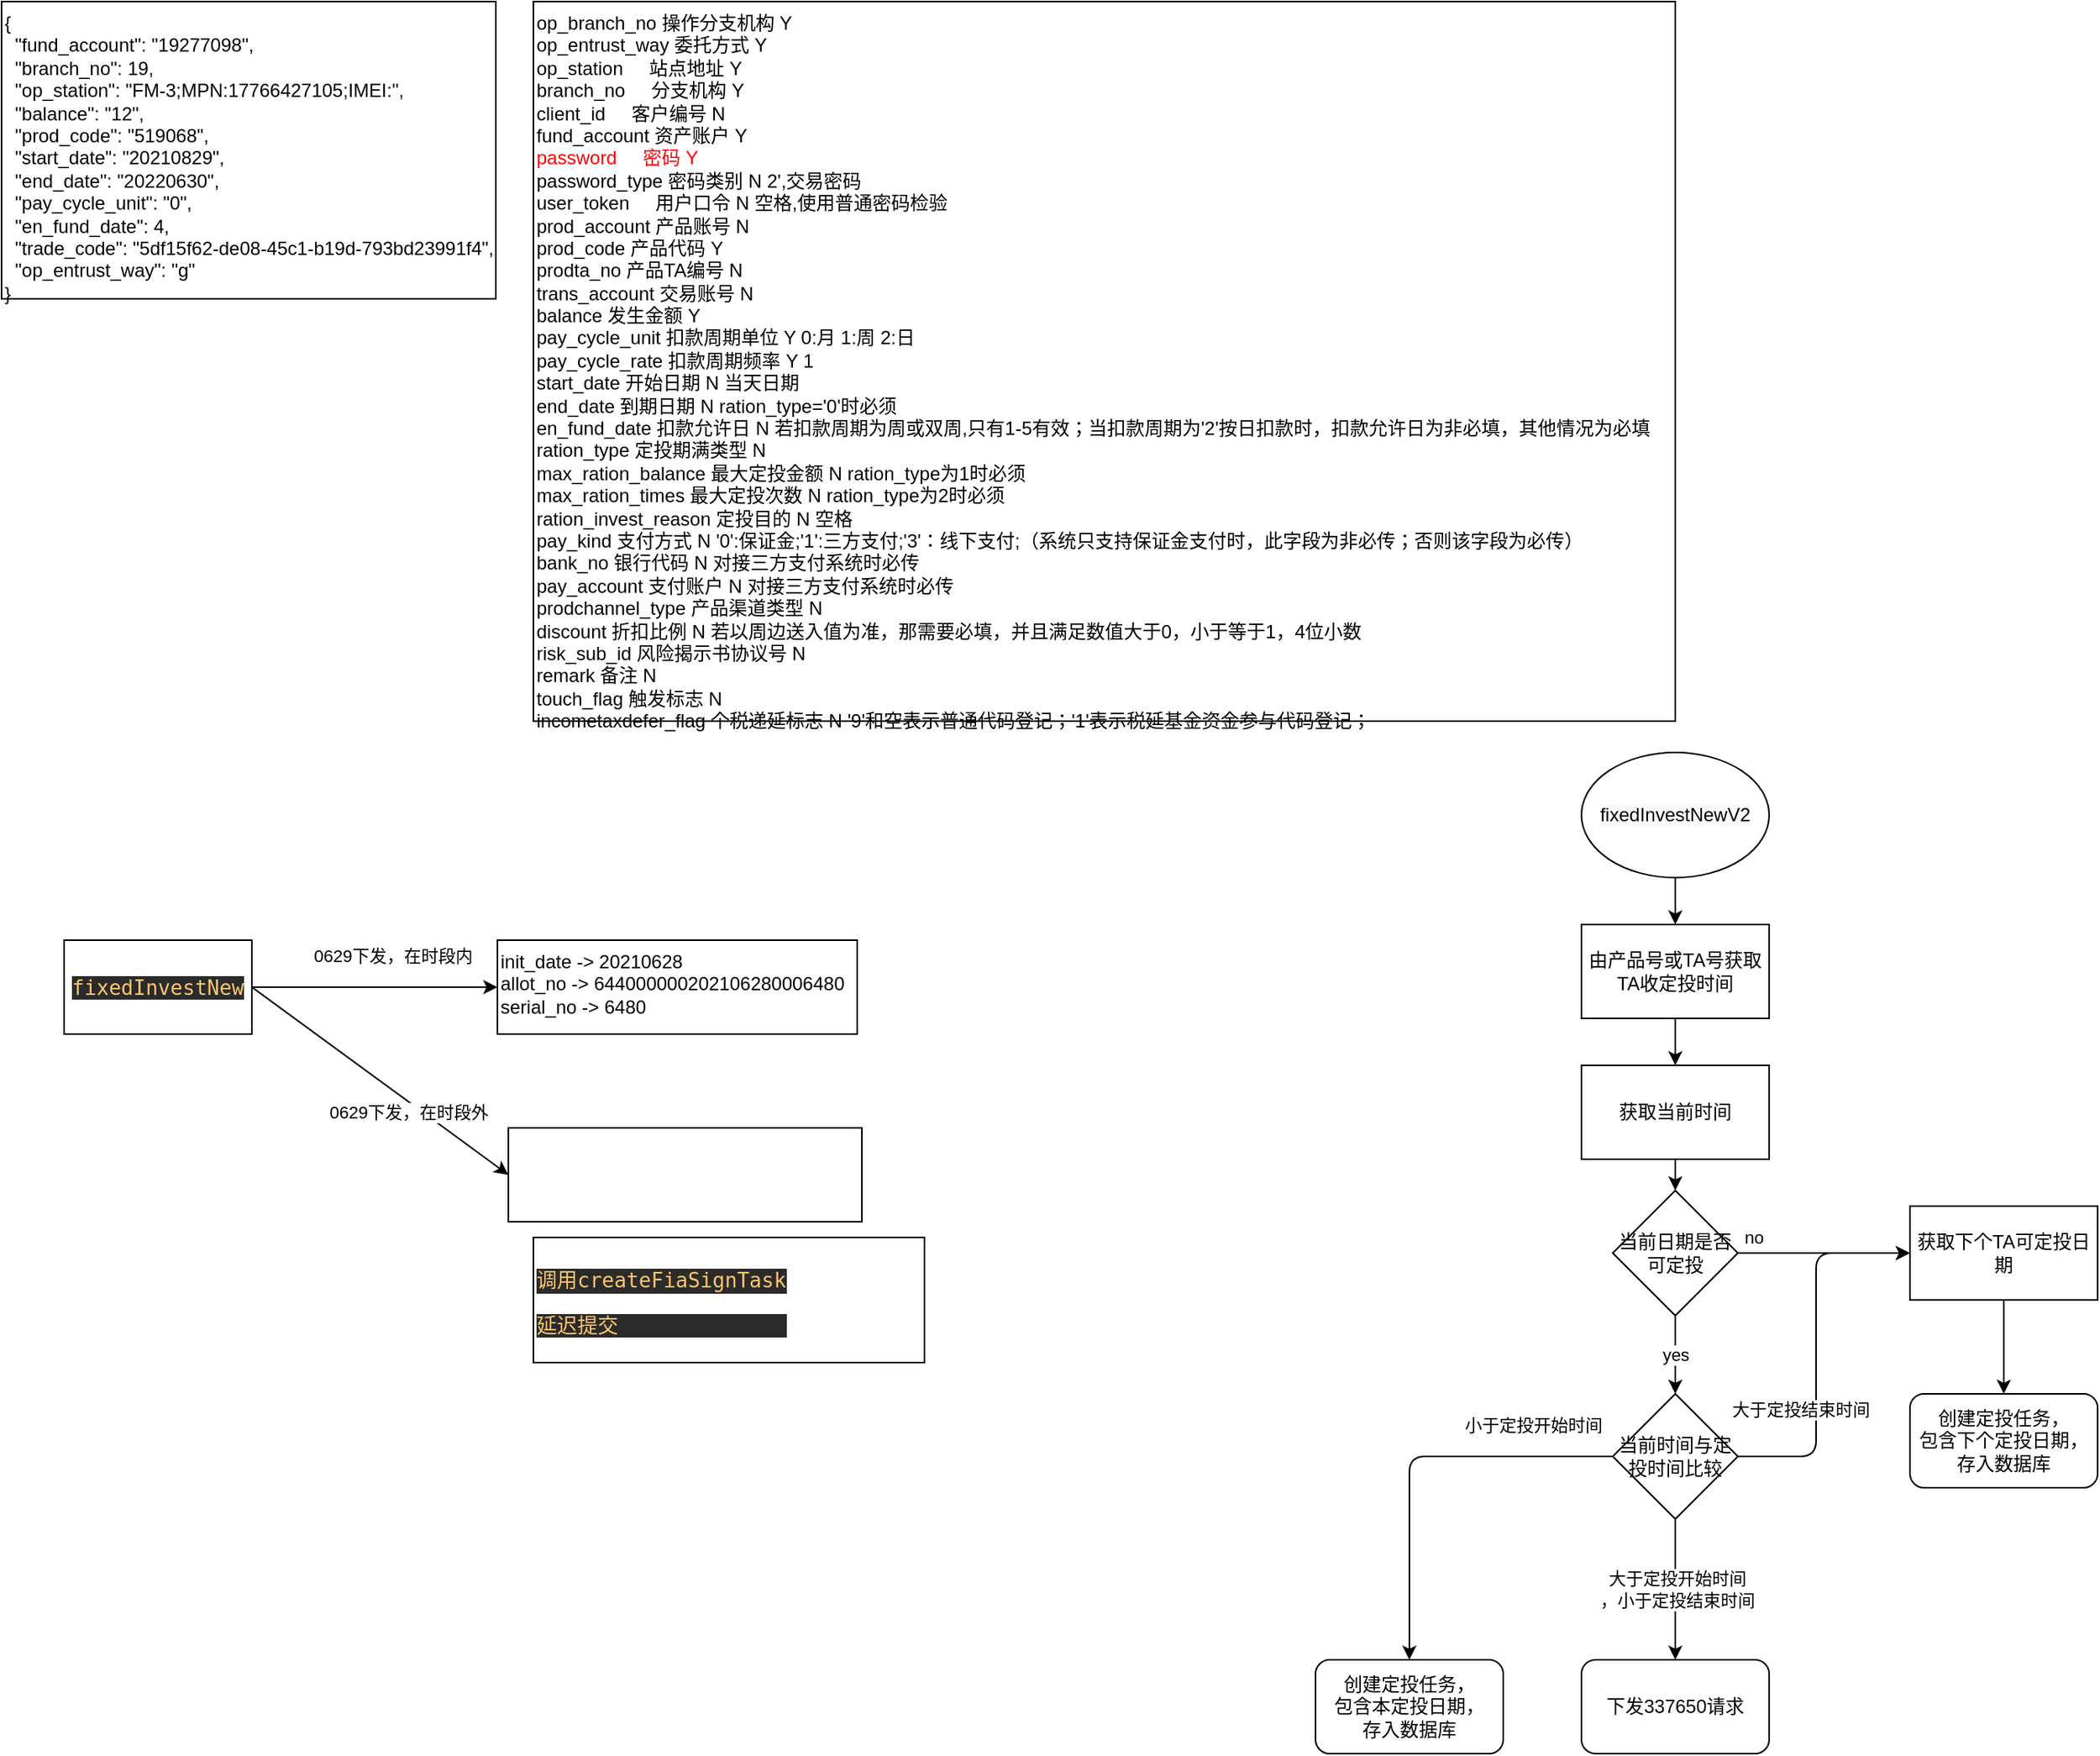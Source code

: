 <mxfile version="14.8.1" type="github">
  <diagram id="YW4IahLpEKhzY00MQ2ns" name="Page-1">
    <mxGraphModel dx="920" dy="551" grid="1" gridSize="10" guides="1" tooltips="1" connect="1" arrows="1" fold="1" page="1" pageScale="1" pageWidth="827" pageHeight="1169" math="0" shadow="0">
      <root>
        <mxCell id="0" />
        <mxCell id="1" parent="0" />
        <mxCell id="eclmrbbeuG5zvKfWPDYI-1" value="&lt;pre style=&quot;background-color: #2b2b2b ; color: #a9b7c6 ; font-family: &amp;#34;jetbrains mono&amp;#34; , monospace ; font-size: 9.8pt&quot;&gt;&lt;span style=&quot;color: #ffc66d&quot;&gt;fixedInvestNew&lt;/span&gt;&lt;/pre&gt;" style="rounded=0;whiteSpace=wrap;html=1;" vertex="1" parent="1">
          <mxGeometry x="50" y="600" width="120" height="60" as="geometry" />
        </mxCell>
        <mxCell id="eclmrbbeuG5zvKfWPDYI-3" value="init_date -&amp;gt; 20210628&lt;br&gt;allot_no -&amp;gt; 644000000202106280006480&lt;br&gt;serial_no -&amp;gt; 6480" style="rounded=0;whiteSpace=wrap;html=1;align=left;verticalAlign=top;" vertex="1" parent="1">
          <mxGeometry x="327" y="600" width="230" height="60" as="geometry" />
        </mxCell>
        <mxCell id="eclmrbbeuG5zvKfWPDYI-5" value="0629下发，在时段内" style="endArrow=classic;html=1;exitX=1;exitY=0.5;exitDx=0;exitDy=0;entryX=0;entryY=0.5;entryDx=0;entryDy=0;" edge="1" parent="1" source="eclmrbbeuG5zvKfWPDYI-1" target="eclmrbbeuG5zvKfWPDYI-3">
          <mxGeometry x="0.146" y="20" width="50" height="50" relative="1" as="geometry">
            <mxPoint x="230" y="660" as="sourcePoint" />
            <mxPoint x="310" y="630" as="targetPoint" />
            <mxPoint as="offset" />
          </mxGeometry>
        </mxCell>
        <mxCell id="eclmrbbeuG5zvKfWPDYI-6" value="&lt;pre style=&quot;background-color: #2b2b2b ; color: #a9b7c6 ; font-family: &amp;#34;jetbrains mono&amp;#34; , monospace ; font-size: 9.8pt&quot;&gt;&lt;br&gt;&lt;/pre&gt;" style="rounded=0;whiteSpace=wrap;html=1;align=left;verticalAlign=top;" vertex="1" parent="1">
          <mxGeometry x="334" y="720" width="226" height="60" as="geometry" />
        </mxCell>
        <mxCell id="eclmrbbeuG5zvKfWPDYI-7" value="" style="endArrow=classic;html=1;exitX=1;exitY=0.5;exitDx=0;exitDy=0;entryX=0;entryY=0.5;entryDx=0;entryDy=0;" edge="1" parent="1" source="eclmrbbeuG5zvKfWPDYI-1" target="eclmrbbeuG5zvKfWPDYI-6">
          <mxGeometry width="50" height="50" relative="1" as="geometry">
            <mxPoint x="190" y="800" as="sourcePoint" />
            <mxPoint x="240" y="750" as="targetPoint" />
          </mxGeometry>
        </mxCell>
        <mxCell id="eclmrbbeuG5zvKfWPDYI-11" value="0629下发，在时段外" style="edgeLabel;html=1;align=center;verticalAlign=middle;resizable=0;points=[];" vertex="1" connectable="0" parent="eclmrbbeuG5zvKfWPDYI-7">
          <mxGeometry x="0.303" y="2" relative="1" as="geometry">
            <mxPoint x="-8" y="3" as="offset" />
          </mxGeometry>
        </mxCell>
        <mxCell id="eclmrbbeuG5zvKfWPDYI-12" value="&lt;div&gt;{&lt;/div&gt;&lt;div&gt;&amp;nbsp; &quot;fund_account&quot;: &quot;19277098&quot;,&lt;/div&gt;&lt;div&gt;&amp;nbsp; &quot;branch_no&quot;: 19,&lt;/div&gt;&lt;div&gt;&amp;nbsp; &quot;op_station&quot;: &quot;FM-3;MPN:17766427105;IMEI:&quot;,&lt;/div&gt;&lt;div&gt;&amp;nbsp; &quot;balance&quot;: &quot;12&quot;,&lt;/div&gt;&lt;div&gt;&amp;nbsp; &quot;prod_code&quot;: &quot;519068&quot;,&lt;/div&gt;&lt;div&gt;&amp;nbsp; &quot;start_date&quot;: &quot;20210829&quot;,&lt;/div&gt;&lt;div&gt;&amp;nbsp; &quot;end_date&quot;: &quot;20220630&quot;,&lt;/div&gt;&lt;div&gt;&amp;nbsp; &quot;pay_cycle_unit&quot;: &quot;0&quot;,&lt;/div&gt;&lt;div&gt;&amp;nbsp; &quot;en_fund_date&quot;: 4,&lt;/div&gt;&lt;div&gt;&amp;nbsp; &quot;trade_code&quot;: &quot;5df15f62-de08-45c1-b19d-793bd23991f4&quot;,&lt;/div&gt;&lt;div&gt;&amp;nbsp; &quot;op_entrust_way&quot;: &quot;g&quot;&lt;/div&gt;&lt;div&gt;}&lt;/div&gt;" style="rounded=0;whiteSpace=wrap;html=1;align=left;verticalAlign=top;" vertex="1" parent="1">
          <mxGeometry x="10" width="316" height="190" as="geometry" />
        </mxCell>
        <mxCell id="eclmrbbeuG5zvKfWPDYI-13" value="op_branch_no			操作分支机构		Y	&lt;br&gt;op_entrust_way			委托方式			Y	&lt;br&gt;op_station	&amp;nbsp; &amp;nbsp; 		站点地址			Y	&lt;br&gt;branch_no	&amp;nbsp; &amp;nbsp; 		分支机构			Y	&lt;br&gt;client_id	&amp;nbsp; &amp;nbsp; 		客户编号			N	&lt;br&gt;fund_account			资产账户			Y	&lt;br&gt;&lt;font color=&quot;#ff0000&quot;&gt;password	&amp;nbsp; &amp;nbsp; 		密码				Y	&lt;/font&gt;&lt;br&gt;password_type			密码类别			N	2&#39;,交易密码&lt;br&gt;user_token	&amp;nbsp; &amp;nbsp; 		用户口令			N	空格,使用普通密码检验&lt;br&gt;prod_account			产品账号			N	&lt;br&gt;prod_code				产品代码			Y	&lt;br&gt;prodta_no				产品TA编号			N	&lt;br&gt;trans_account			交易账号			N	&lt;br&gt;balance					发生金额			Y	&lt;br&gt;pay_cycle_unit			扣款周期单位		Y	0:月 1:周 2:日&lt;br&gt;pay_cycle_rate			扣款周期频率		Y	1&lt;br&gt;start_date				开始日期			N	当天日期&lt;br&gt;end_date				到期日期			N	ration_type=&#39;0&#39;时必须&lt;br&gt;en_fund_date			扣款允许日			N	若扣款周期为周或双周,只有1-5有效；当扣款周期为&#39;2&#39;按日扣款时，扣款允许日为非必填，其他情况为必填&lt;br&gt;ration_type				定投期满类型		N	&lt;br&gt;max_ration_balance		最大定投金额		N	ration_type为1时必须&lt;br&gt;max_ration_times		最大定投次数		N	ration_type为2时必须&lt;br&gt;ration_invest_reason	定投目的			N	空格&lt;br&gt;pay_kind				支付方式			N	&#39;0&#39;:保证金;&#39;1&#39;:三方支付;&#39;3&#39;：线下支付;（系统只支持保证金支付时，此字段为非必传；否则该字段为必传）&lt;br&gt;bank_no					银行代码			N	对接三方支付系统时必传&lt;br&gt;pay_account				支付账户			N	对接三方支付系统时必传&lt;br&gt;prodchannel_type		产品渠道类型		N	&lt;br&gt;discount				折扣比例			N	若以周边送入值为准，那需要必填，并且满足数值大于0，小于等于1，4位小数&lt;br&gt;risk_sub_id				风险揭示书协议号	N	&lt;br&gt;remark					备注				N	&lt;br&gt;touch_flag				触发标志			N	&lt;br&gt;incometaxdefer_flag		个税递延标志		N	 &#39;9&#39;和空表示普通代码登记；&#39;1&#39;表示税延基金资金参与代码登记；" style="rounded=0;whiteSpace=wrap;html=1;align=left;verticalAlign=top;" vertex="1" parent="1">
          <mxGeometry x="350" width="730" height="460" as="geometry" />
        </mxCell>
        <mxCell id="eclmrbbeuG5zvKfWPDYI-14" value="&lt;pre style=&quot;background-color: rgb(43 , 43 , 43) ; color: rgb(169 , 183 , 198) ; font-family: &amp;#34;jetbrains mono&amp;#34; , monospace ; font-size: 9.8pt&quot;&gt;&lt;span style=&quot;color: rgb(255 , 198 , 109)&quot;&gt;调用createFiaSignTask&lt;/span&gt;&lt;/pre&gt;&lt;pre style=&quot;background-color: rgb(43 , 43 , 43) ; color: rgb(169 , 183 , 198) ; font-family: &amp;#34;jetbrains mono&amp;#34; , monospace ; font-size: 9.8pt&quot;&gt;&lt;span style=&quot;color: rgb(255 , 198 , 109)&quot;&gt;延迟提交&lt;/span&gt;&lt;/pre&gt;" style="rounded=0;whiteSpace=wrap;html=1;align=left;verticalAlign=top;" vertex="1" parent="1">
          <mxGeometry x="350" y="790" width="250" height="80" as="geometry" />
        </mxCell>
        <mxCell id="eclmrbbeuG5zvKfWPDYI-41" value="" style="edgeStyle=orthogonalEdgeStyle;rounded=0;orthogonalLoop=1;jettySize=auto;html=1;" edge="1" parent="1" source="eclmrbbeuG5zvKfWPDYI-17" target="eclmrbbeuG5zvKfWPDYI-18">
          <mxGeometry relative="1" as="geometry" />
        </mxCell>
        <mxCell id="eclmrbbeuG5zvKfWPDYI-17" value="&#xa;&#xa;&lt;span style=&quot;color: rgb(0, 0, 0); font-family: helvetica; font-size: 12px; font-style: normal; font-weight: 400; letter-spacing: normal; text-align: center; text-indent: 0px; text-transform: none; word-spacing: 0px; background-color: rgb(248, 249, 250); display: inline; float: none;&quot;&gt;fixedInvestNewV2&lt;/span&gt;&#xa;&#xa;" style="ellipse;whiteSpace=wrap;html=1;align=center;verticalAlign=middle;" vertex="1" parent="1">
          <mxGeometry x="1020" y="480" width="120" height="80" as="geometry" />
        </mxCell>
        <mxCell id="eclmrbbeuG5zvKfWPDYI-40" value="" style="edgeStyle=orthogonalEdgeStyle;rounded=0;orthogonalLoop=1;jettySize=auto;html=1;entryX=0.5;entryY=0;entryDx=0;entryDy=0;" edge="1" parent="1" source="eclmrbbeuG5zvKfWPDYI-18" target="eclmrbbeuG5zvKfWPDYI-44">
          <mxGeometry relative="1" as="geometry" />
        </mxCell>
        <mxCell id="eclmrbbeuG5zvKfWPDYI-18" value="由产品号或TA号获取TA收定投时间" style="rounded=0;whiteSpace=wrap;html=1;align=center;verticalAlign=middle;" vertex="1" parent="1">
          <mxGeometry x="1020" y="590" width="120" height="60" as="geometry" />
        </mxCell>
        <mxCell id="eclmrbbeuG5zvKfWPDYI-33" value="大于定投开始时间&lt;br&gt;，小于定投结束时间" style="edgeStyle=orthogonalEdgeStyle;rounded=0;orthogonalLoop=1;jettySize=auto;html=1;" edge="1" parent="1" source="eclmrbbeuG5zvKfWPDYI-20">
          <mxGeometry relative="1" as="geometry">
            <mxPoint x="1080" y="1060" as="targetPoint" />
          </mxGeometry>
        </mxCell>
        <mxCell id="eclmrbbeuG5zvKfWPDYI-20" value="当前时间与定投时间比较" style="rhombus;whiteSpace=wrap;html=1;align=center;verticalAlign=middle;" vertex="1" parent="1">
          <mxGeometry x="1040" y="890" width="80" height="80" as="geometry" />
        </mxCell>
        <mxCell id="eclmrbbeuG5zvKfWPDYI-31" value="no" style="edgeStyle=orthogonalEdgeStyle;rounded=0;orthogonalLoop=1;jettySize=auto;html=1;" edge="1" parent="1" source="eclmrbbeuG5zvKfWPDYI-26" target="eclmrbbeuG5zvKfWPDYI-27">
          <mxGeometry x="-0.818" y="10" relative="1" as="geometry">
            <mxPoint as="offset" />
          </mxGeometry>
        </mxCell>
        <mxCell id="eclmrbbeuG5zvKfWPDYI-39" value="yes" style="edgeStyle=orthogonalEdgeStyle;rounded=0;orthogonalLoop=1;jettySize=auto;html=1;" edge="1" parent="1" source="eclmrbbeuG5zvKfWPDYI-26" target="eclmrbbeuG5zvKfWPDYI-20">
          <mxGeometry relative="1" as="geometry" />
        </mxCell>
        <mxCell id="eclmrbbeuG5zvKfWPDYI-26" value="当前日期是否可定投" style="rhombus;whiteSpace=wrap;html=1;align=center;verticalAlign=middle;" vertex="1" parent="1">
          <mxGeometry x="1040" y="760" width="80" height="80" as="geometry" />
        </mxCell>
        <mxCell id="eclmrbbeuG5zvKfWPDYI-32" value="" style="edgeStyle=orthogonalEdgeStyle;rounded=0;orthogonalLoop=1;jettySize=auto;html=1;" edge="1" parent="1" source="eclmrbbeuG5zvKfWPDYI-27" target="eclmrbbeuG5zvKfWPDYI-30">
          <mxGeometry relative="1" as="geometry" />
        </mxCell>
        <mxCell id="eclmrbbeuG5zvKfWPDYI-27" value="获取下个TA可定投日期" style="rounded=0;whiteSpace=wrap;html=1;align=center;verticalAlign=middle;" vertex="1" parent="1">
          <mxGeometry x="1230" y="770" width="120" height="60" as="geometry" />
        </mxCell>
        <mxCell id="eclmrbbeuG5zvKfWPDYI-30" value="&lt;span&gt;创建定投任务，&lt;/span&gt;&lt;br&gt;&lt;span&gt;包含下个定投日期，存入数据库&lt;/span&gt;" style="rounded=1;whiteSpace=wrap;html=1;align=center;verticalAlign=middle;" vertex="1" parent="1">
          <mxGeometry x="1230" y="890" width="120" height="60" as="geometry" />
        </mxCell>
        <mxCell id="eclmrbbeuG5zvKfWPDYI-34" value="" style="endArrow=classic;html=1;exitX=1;exitY=0.5;exitDx=0;exitDy=0;entryX=0;entryY=0.5;entryDx=0;entryDy=0;" edge="1" parent="1" source="eclmrbbeuG5zvKfWPDYI-20" target="eclmrbbeuG5zvKfWPDYI-27">
          <mxGeometry width="50" height="50" relative="1" as="geometry">
            <mxPoint x="970" y="1020" as="sourcePoint" />
            <mxPoint x="1020" y="970" as="targetPoint" />
            <Array as="points">
              <mxPoint x="1170" y="930" />
              <mxPoint x="1170" y="800" />
            </Array>
          </mxGeometry>
        </mxCell>
        <mxCell id="eclmrbbeuG5zvKfWPDYI-37" value="大于定投结束时间" style="edgeLabel;html=1;align=center;verticalAlign=middle;resizable=0;points=[];" vertex="1" connectable="0" parent="eclmrbbeuG5zvKfWPDYI-34">
          <mxGeometry x="0.127" y="2" relative="1" as="geometry">
            <mxPoint x="-8" y="55" as="offset" />
          </mxGeometry>
        </mxCell>
        <mxCell id="eclmrbbeuG5zvKfWPDYI-36" value="小于定投开始时间" style="endArrow=classic;html=1;exitX=0;exitY=0.5;exitDx=0;exitDy=0;entryX=0.5;entryY=0;entryDx=0;entryDy=0;" edge="1" parent="1" source="eclmrbbeuG5zvKfWPDYI-20">
          <mxGeometry x="-0.615" y="-20" width="50" height="50" relative="1" as="geometry">
            <mxPoint x="1200" y="1000" as="sourcePoint" />
            <mxPoint x="910" y="1060" as="targetPoint" />
            <Array as="points">
              <mxPoint x="910" y="930" />
            </Array>
            <mxPoint x="-1" as="offset" />
          </mxGeometry>
        </mxCell>
        <mxCell id="eclmrbbeuG5zvKfWPDYI-42" value="&lt;span&gt;下发337650请求&lt;/span&gt;" style="rounded=1;whiteSpace=wrap;html=1;align=center;verticalAlign=middle;" vertex="1" parent="1">
          <mxGeometry x="1020" y="1060" width="120" height="60" as="geometry" />
        </mxCell>
        <mxCell id="eclmrbbeuG5zvKfWPDYI-43" value="创建定投任务，&lt;br&gt;包含本定投日期，&lt;br&gt;存入数据库" style="rounded=1;whiteSpace=wrap;html=1;align=center;verticalAlign=middle;" vertex="1" parent="1">
          <mxGeometry x="850" y="1060" width="120" height="60" as="geometry" />
        </mxCell>
        <mxCell id="eclmrbbeuG5zvKfWPDYI-44" value="获取当前时间" style="rounded=0;whiteSpace=wrap;html=1;align=center;verticalAlign=middle;" vertex="1" parent="1">
          <mxGeometry x="1020" y="680" width="120" height="60" as="geometry" />
        </mxCell>
        <mxCell id="eclmrbbeuG5zvKfWPDYI-45" value="" style="endArrow=classic;html=1;exitX=0.5;exitY=1;exitDx=0;exitDy=0;" edge="1" parent="1" source="eclmrbbeuG5zvKfWPDYI-44" target="eclmrbbeuG5zvKfWPDYI-26">
          <mxGeometry width="50" height="50" relative="1" as="geometry">
            <mxPoint x="1170" y="770" as="sourcePoint" />
            <mxPoint x="1220" y="720" as="targetPoint" />
          </mxGeometry>
        </mxCell>
      </root>
    </mxGraphModel>
  </diagram>
</mxfile>
